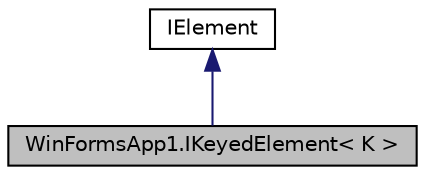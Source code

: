 digraph "WinFormsApp1.IKeyedElement&lt; K &gt;"
{
 // LATEX_PDF_SIZE
  edge [fontname="Helvetica",fontsize="10",labelfontname="Helvetica",labelfontsize="10"];
  node [fontname="Helvetica",fontsize="10",shape=record];
  Node1 [label="WinFormsApp1.IKeyedElement\< K \>",height=0.2,width=0.4,color="black", fillcolor="grey75", style="filled", fontcolor="black",tooltip="Интерфейс, описывающий элемент, обладающий ключом, используемым для генерации хэш-функции."];
  Node2 -> Node1 [dir="back",color="midnightblue",fontsize="10",style="solid"];
  Node2 [label="IElement",height=0.2,width=0.4,color="black", fillcolor="white", style="filled",URL="$interface_win_forms_app1_1_1_i_element.html",tooltip="Интерфейс, описывающий данное, хранящееся в базе."];
}
